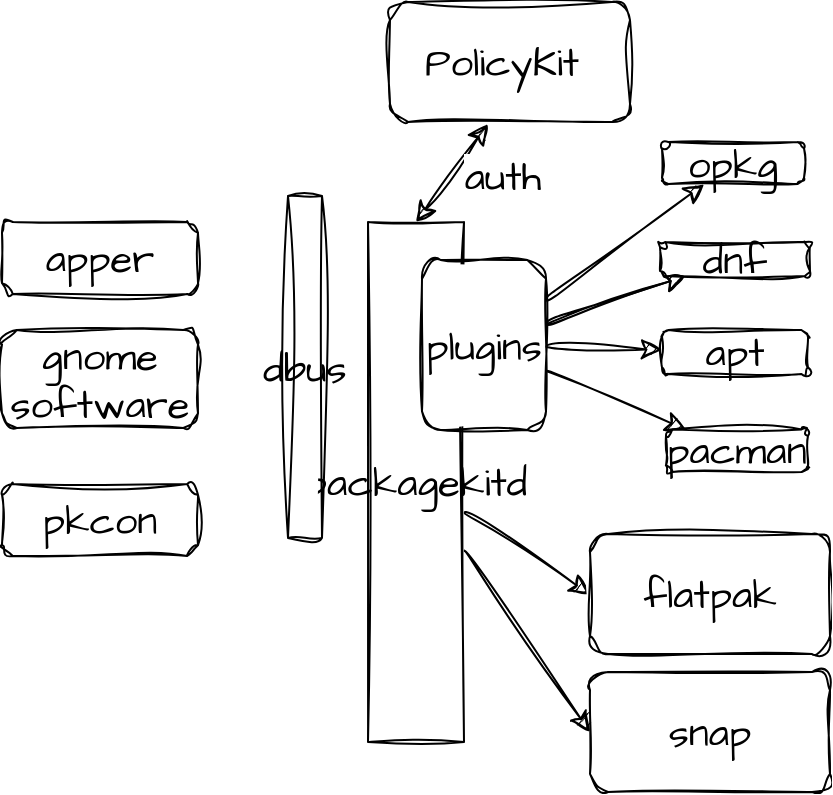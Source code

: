 <mxfile version="22.1.5" type="github">
  <diagram name="第 1 页" id="aEMSDAUqm41HkrmTPTQu">
    <mxGraphModel dx="1186" dy="975" grid="0" gridSize="10" guides="1" tooltips="1" connect="1" arrows="1" fold="1" page="0" pageScale="1" pageWidth="827" pageHeight="1169" math="0" shadow="0">
      <root>
        <mxCell id="0" />
        <mxCell id="1" parent="0" />
        <mxCell id="PNi4up06ztXLm7VJfdX3-28" style="edgeStyle=none;curved=1;rounded=0;sketch=1;hachureGap=4;jiggle=2;curveFitting=1;orthogonalLoop=1;jettySize=auto;html=1;entryX=0;entryY=0.5;entryDx=0;entryDy=0;fontFamily=Architects Daughter;fontSource=https%3A%2F%2Ffonts.googleapis.com%2Fcss%3Ffamily%3DArchitects%2BDaughter;fontSize=16;startSize=8;endSize=8;" edge="1" parent="1" source="PNi4up06ztXLm7VJfdX3-1" target="PNi4up06ztXLm7VJfdX3-21">
          <mxGeometry relative="1" as="geometry" />
        </mxCell>
        <mxCell id="PNi4up06ztXLm7VJfdX3-29" style="edgeStyle=none;curved=1;rounded=0;sketch=1;hachureGap=4;jiggle=2;curveFitting=1;orthogonalLoop=1;jettySize=auto;html=1;entryX=0;entryY=0.5;entryDx=0;entryDy=0;fontFamily=Architects Daughter;fontSource=https%3A%2F%2Ffonts.googleapis.com%2Fcss%3Ffamily%3DArchitects%2BDaughter;fontSize=16;startSize=8;endSize=8;" edge="1" parent="1" source="PNi4up06ztXLm7VJfdX3-1" target="PNi4up06ztXLm7VJfdX3-22">
          <mxGeometry relative="1" as="geometry" />
        </mxCell>
        <mxCell id="PNi4up06ztXLm7VJfdX3-1" value="packagekitd" style="rounded=0;whiteSpace=wrap;html=1;sketch=1;hachureGap=4;jiggle=2;curveFitting=1;fontFamily=Architects Daughter;fontSource=https%3A%2F%2Ffonts.googleapis.com%2Fcss%3Ffamily%3DArchitects%2BDaughter;fontSize=20;" vertex="1" parent="1">
          <mxGeometry x="6" y="34" width="48" height="260" as="geometry" />
        </mxCell>
        <mxCell id="PNi4up06ztXLm7VJfdX3-2" value="apper" style="rounded=1;whiteSpace=wrap;html=1;sketch=1;hachureGap=4;jiggle=2;curveFitting=1;fontFamily=Architects Daughter;fontSource=https%3A%2F%2Ffonts.googleapis.com%2Fcss%3Ffamily%3DArchitects%2BDaughter;fontSize=20;" vertex="1" parent="1">
          <mxGeometry x="-177" y="34" width="98" height="36" as="geometry" />
        </mxCell>
        <mxCell id="PNi4up06ztXLm7VJfdX3-11" value="" style="edgeStyle=none;curved=1;rounded=0;sketch=1;hachureGap=4;jiggle=2;curveFitting=1;orthogonalLoop=1;jettySize=auto;html=1;fontFamily=Architects Daughter;fontSource=https%3A%2F%2Ffonts.googleapis.com%2Fcss%3Ffamily%3DArchitects%2BDaughter;fontSize=16;startSize=8;endSize=8;" edge="1" parent="1" source="PNi4up06ztXLm7VJfdX3-8" target="PNi4up06ztXLm7VJfdX3-10">
          <mxGeometry relative="1" as="geometry" />
        </mxCell>
        <mxCell id="PNi4up06ztXLm7VJfdX3-13" value="" style="edgeStyle=none;curved=1;rounded=0;sketch=1;hachureGap=4;jiggle=2;curveFitting=1;orthogonalLoop=1;jettySize=auto;html=1;fontFamily=Architects Daughter;fontSource=https%3A%2F%2Ffonts.googleapis.com%2Fcss%3Ffamily%3DArchitects%2BDaughter;fontSize=16;startSize=8;endSize=8;" edge="1" parent="1" source="PNi4up06ztXLm7VJfdX3-8" target="PNi4up06ztXLm7VJfdX3-10">
          <mxGeometry relative="1" as="geometry" />
        </mxCell>
        <mxCell id="PNi4up06ztXLm7VJfdX3-15" value="" style="edgeStyle=none;curved=1;rounded=0;sketch=1;hachureGap=4;jiggle=2;curveFitting=1;orthogonalLoop=1;jettySize=auto;html=1;fontFamily=Architects Daughter;fontSource=https%3A%2F%2Ffonts.googleapis.com%2Fcss%3Ffamily%3DArchitects%2BDaughter;fontSize=16;startSize=8;endSize=8;" edge="1" parent="1" source="PNi4up06ztXLm7VJfdX3-8" target="PNi4up06ztXLm7VJfdX3-14">
          <mxGeometry relative="1" as="geometry" />
        </mxCell>
        <mxCell id="PNi4up06ztXLm7VJfdX3-17" value="" style="edgeStyle=none;curved=1;rounded=0;sketch=1;hachureGap=4;jiggle=2;curveFitting=1;orthogonalLoop=1;jettySize=auto;html=1;fontFamily=Architects Daughter;fontSource=https%3A%2F%2Ffonts.googleapis.com%2Fcss%3Ffamily%3DArchitects%2BDaughter;fontSize=16;startSize=8;endSize=8;" edge="1" parent="1" source="PNi4up06ztXLm7VJfdX3-8" target="PNi4up06ztXLm7VJfdX3-16">
          <mxGeometry relative="1" as="geometry">
            <mxPoint x="103" y="109.996" as="sourcePoint" />
          </mxGeometry>
        </mxCell>
        <mxCell id="PNi4up06ztXLm7VJfdX3-27" value="" style="edgeStyle=none;curved=1;rounded=0;sketch=1;hachureGap=4;jiggle=2;curveFitting=1;orthogonalLoop=1;jettySize=auto;html=1;fontFamily=Architects Daughter;fontSource=https%3A%2F%2Ffonts.googleapis.com%2Fcss%3Ffamily%3DArchitects%2BDaughter;fontSize=16;startSize=8;endSize=8;" edge="1" parent="1" source="PNi4up06ztXLm7VJfdX3-8" target="PNi4up06ztXLm7VJfdX3-26">
          <mxGeometry relative="1" as="geometry" />
        </mxCell>
        <mxCell id="PNi4up06ztXLm7VJfdX3-8" value="plugins" style="rounded=1;whiteSpace=wrap;html=1;sketch=1;hachureGap=4;jiggle=2;curveFitting=1;fontFamily=Architects Daughter;fontSource=https%3A%2F%2Ffonts.googleapis.com%2Fcss%3Ffamily%3DArchitects%2BDaughter;fontSize=20;" vertex="1" parent="1">
          <mxGeometry x="33" y="53" width="62" height="85" as="geometry" />
        </mxCell>
        <mxCell id="PNi4up06ztXLm7VJfdX3-10" value="dnf" style="whiteSpace=wrap;html=1;fontSize=20;fontFamily=Architects Daughter;rounded=1;sketch=1;hachureGap=4;jiggle=2;curveFitting=1;fontSource=https%3A%2F%2Ffonts.googleapis.com%2Fcss%3Ffamily%3DArchitects%2BDaughter;" vertex="1" parent="1">
          <mxGeometry x="152" y="44" width="75" height="17" as="geometry" />
        </mxCell>
        <mxCell id="PNi4up06ztXLm7VJfdX3-14" value="apt" style="whiteSpace=wrap;html=1;fontSize=20;fontFamily=Architects Daughter;rounded=1;sketch=1;hachureGap=4;jiggle=2;curveFitting=1;fontSource=https%3A%2F%2Ffonts.googleapis.com%2Fcss%3Ffamily%3DArchitects%2BDaughter;" vertex="1" parent="1">
          <mxGeometry x="153" y="88" width="73" height="22" as="geometry" />
        </mxCell>
        <mxCell id="PNi4up06ztXLm7VJfdX3-16" value="pacman" style="whiteSpace=wrap;html=1;fontSize=20;fontFamily=Architects Daughter;rounded=1;sketch=1;hachureGap=4;jiggle=2;curveFitting=1;fontSource=https%3A%2F%2Ffonts.googleapis.com%2Fcss%3Ffamily%3DArchitects%2BDaughter;" vertex="1" parent="1">
          <mxGeometry x="155" y="137.71" width="71" height="21.29" as="geometry" />
        </mxCell>
        <mxCell id="PNi4up06ztXLm7VJfdX3-18" value="PolicyKit&amp;nbsp;" style="rounded=1;whiteSpace=wrap;html=1;sketch=1;hachureGap=4;jiggle=2;curveFitting=1;fontFamily=Architects Daughter;fontSource=https%3A%2F%2Ffonts.googleapis.com%2Fcss%3Ffamily%3DArchitects%2BDaughter;fontSize=20;" vertex="1" parent="1">
          <mxGeometry x="17" y="-76" width="120" height="60" as="geometry" />
        </mxCell>
        <mxCell id="PNi4up06ztXLm7VJfdX3-19" style="edgeStyle=none;curved=1;rounded=0;sketch=1;hachureGap=4;jiggle=2;curveFitting=1;orthogonalLoop=1;jettySize=auto;html=1;entryX=0.408;entryY=1.017;entryDx=0;entryDy=0;entryPerimeter=0;fontFamily=Architects Daughter;fontSource=https%3A%2F%2Ffonts.googleapis.com%2Fcss%3Ffamily%3DArchitects%2BDaughter;fontSize=16;startSize=8;endSize=8;startArrow=classic;startFill=1;exitX=0.5;exitY=0;exitDx=0;exitDy=0;" edge="1" parent="1" source="PNi4up06ztXLm7VJfdX3-1" target="PNi4up06ztXLm7VJfdX3-18">
          <mxGeometry relative="1" as="geometry" />
        </mxCell>
        <mxCell id="PNi4up06ztXLm7VJfdX3-20" value="auth" style="edgeLabel;html=1;align=center;verticalAlign=middle;resizable=0;points=[];fontSize=20;fontFamily=Architects Daughter;" vertex="1" connectable="0" parent="PNi4up06ztXLm7VJfdX3-19">
          <mxGeometry x="0.03" y="-23" relative="1" as="geometry">
            <mxPoint x="6" y="-11" as="offset" />
          </mxGeometry>
        </mxCell>
        <mxCell id="PNi4up06ztXLm7VJfdX3-21" value="flatpak" style="rounded=1;whiteSpace=wrap;html=1;sketch=1;hachureGap=4;jiggle=2;curveFitting=1;fontFamily=Architects Daughter;fontSource=https%3A%2F%2Ffonts.googleapis.com%2Fcss%3Ffamily%3DArchitects%2BDaughter;fontSize=20;" vertex="1" parent="1">
          <mxGeometry x="117" y="190" width="120" height="60" as="geometry" />
        </mxCell>
        <mxCell id="PNi4up06ztXLm7VJfdX3-22" value="snap" style="rounded=1;whiteSpace=wrap;html=1;sketch=1;hachureGap=4;jiggle=2;curveFitting=1;fontFamily=Architects Daughter;fontSource=https%3A%2F%2Ffonts.googleapis.com%2Fcss%3Ffamily%3DArchitects%2BDaughter;fontSize=20;" vertex="1" parent="1">
          <mxGeometry x="117" y="259" width="120" height="60" as="geometry" />
        </mxCell>
        <mxCell id="PNi4up06ztXLm7VJfdX3-23" value="dbus" style="rounded=0;whiteSpace=wrap;html=1;sketch=1;hachureGap=4;jiggle=2;curveFitting=1;fontFamily=Architects Daughter;fontSource=https%3A%2F%2Ffonts.googleapis.com%2Fcss%3Ffamily%3DArchitects%2BDaughter;fontSize=20;" vertex="1" parent="1">
          <mxGeometry x="-34" y="21" width="17" height="171" as="geometry" />
        </mxCell>
        <mxCell id="PNi4up06ztXLm7VJfdX3-24" value="gnome software" style="rounded=1;whiteSpace=wrap;html=1;sketch=1;hachureGap=4;jiggle=2;curveFitting=1;fontFamily=Architects Daughter;fontSource=https%3A%2F%2Ffonts.googleapis.com%2Fcss%3Ffamily%3DArchitects%2BDaughter;fontSize=20;" vertex="1" parent="1">
          <mxGeometry x="-177" y="88" width="98" height="49" as="geometry" />
        </mxCell>
        <mxCell id="PNi4up06ztXLm7VJfdX3-25" value="pkcon" style="rounded=1;whiteSpace=wrap;html=1;sketch=1;hachureGap=4;jiggle=2;curveFitting=1;fontFamily=Architects Daughter;fontSource=https%3A%2F%2Ffonts.googleapis.com%2Fcss%3Ffamily%3DArchitects%2BDaughter;fontSize=20;" vertex="1" parent="1">
          <mxGeometry x="-177" y="165" width="98" height="36" as="geometry" />
        </mxCell>
        <mxCell id="PNi4up06ztXLm7VJfdX3-26" value="opkg" style="whiteSpace=wrap;html=1;fontSize=20;fontFamily=Architects Daughter;rounded=1;sketch=1;hachureGap=4;jiggle=2;curveFitting=1;fontSource=https%3A%2F%2Ffonts.googleapis.com%2Fcss%3Ffamily%3DArchitects%2BDaughter;" vertex="1" parent="1">
          <mxGeometry x="153" y="-6" width="71" height="21" as="geometry" />
        </mxCell>
      </root>
    </mxGraphModel>
  </diagram>
</mxfile>
